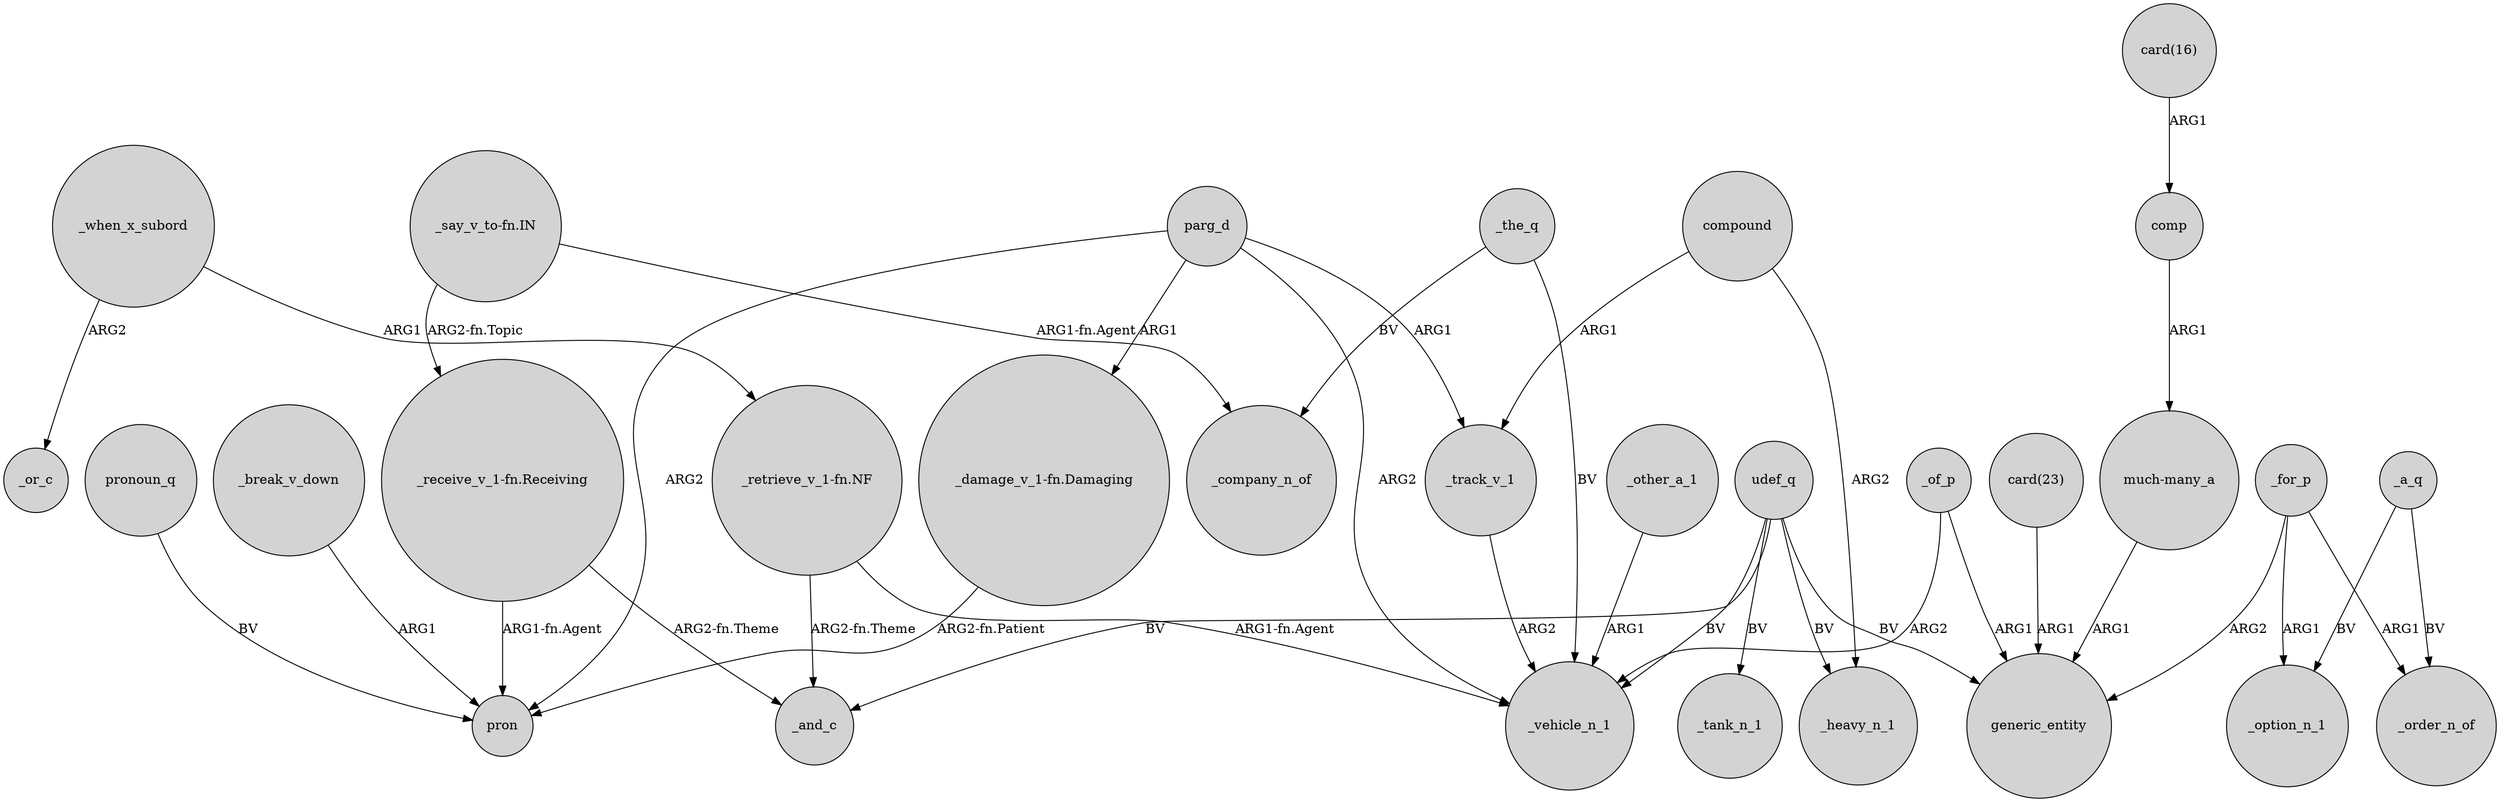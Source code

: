 digraph {
	node [shape=circle style=filled]
	"_retrieve_v_1-fn.NF" -> _and_c [label="ARG2-fn.Theme"]
	_a_q -> _order_n_of [label=BV]
	"_say_v_to-fn.IN" -> "_receive_v_1-fn.Receiving" [label="ARG2-fn.Topic"]
	udef_q -> generic_entity [label=BV]
	udef_q -> _tank_n_1 [label=BV]
	"much-many_a" -> generic_entity [label=ARG1]
	_when_x_subord -> "_retrieve_v_1-fn.NF" [label=ARG1]
	_for_p -> _order_n_of [label=ARG1]
	_for_p -> generic_entity [label=ARG2]
	compound -> _heavy_n_1 [label=ARG2]
	_break_v_down -> pron [label=ARG1]
	udef_q -> _vehicle_n_1 [label=BV]
	_the_q -> _company_n_of [label=BV]
	"_receive_v_1-fn.Receiving" -> _and_c [label="ARG2-fn.Theme"]
	parg_d -> "_damage_v_1-fn.Damaging" [label=ARG1]
	"_retrieve_v_1-fn.NF" -> _vehicle_n_1 [label="ARG1-fn.Agent"]
	udef_q -> _heavy_n_1 [label=BV]
	"_receive_v_1-fn.Receiving" -> pron [label="ARG1-fn.Agent"]
	_other_a_1 -> _vehicle_n_1 [label=ARG1]
	parg_d -> pron [label=ARG2]
	pronoun_q -> pron [label=BV]
	_for_p -> _option_n_1 [label=ARG1]
	_of_p -> _vehicle_n_1 [label=ARG2]
	"card(23)" -> generic_entity [label=ARG1]
	comp -> "much-many_a" [label=ARG1]
	_the_q -> _vehicle_n_1 [label=BV]
	compound -> _track_v_1 [label=ARG1]
	"_damage_v_1-fn.Damaging" -> pron [label="ARG2-fn.Patient"]
	parg_d -> _vehicle_n_1 [label=ARG2]
	_track_v_1 -> _vehicle_n_1 [label=ARG2]
	"card(16)" -> comp [label=ARG1]
	_when_x_subord -> _or_c [label=ARG2]
	"_say_v_to-fn.IN" -> _company_n_of [label="ARG1-fn.Agent"]
	parg_d -> _track_v_1 [label=ARG1]
	udef_q -> _and_c [label=BV]
	_a_q -> _option_n_1 [label=BV]
	_of_p -> generic_entity [label=ARG1]
}
